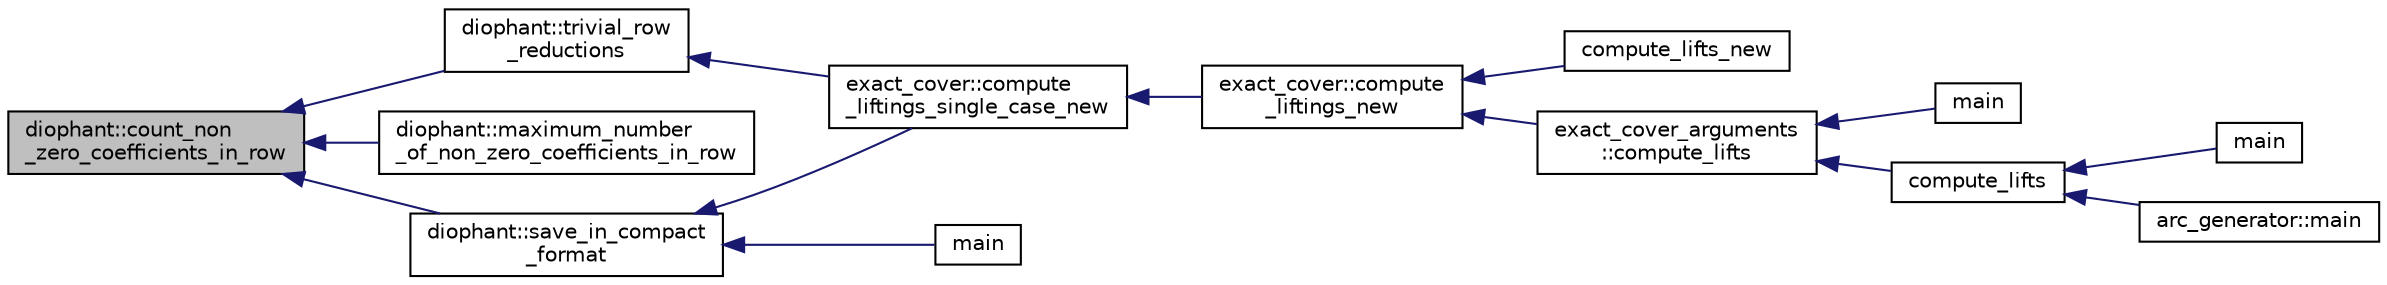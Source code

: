 digraph "diophant::count_non_zero_coefficients_in_row"
{
  edge [fontname="Helvetica",fontsize="10",labelfontname="Helvetica",labelfontsize="10"];
  node [fontname="Helvetica",fontsize="10",shape=record];
  rankdir="LR";
  Node94 [label="diophant::count_non\l_zero_coefficients_in_row",height=0.2,width=0.4,color="black", fillcolor="grey75", style="filled", fontcolor="black"];
  Node94 -> Node95 [dir="back",color="midnightblue",fontsize="10",style="solid",fontname="Helvetica"];
  Node95 [label="diophant::trivial_row\l_reductions",height=0.2,width=0.4,color="black", fillcolor="white", style="filled",URL="$d7/d9c/classdiophant.html#a8d22fc916f3a0dc96604759f1685c1a3"];
  Node95 -> Node96 [dir="back",color="midnightblue",fontsize="10",style="solid",fontname="Helvetica"];
  Node96 [label="exact_cover::compute\l_liftings_single_case_new",height=0.2,width=0.4,color="black", fillcolor="white", style="filled",URL="$df/d94/classexact__cover.html#ab111dd375f84d6f60ec7edeb2b18523e"];
  Node96 -> Node97 [dir="back",color="midnightblue",fontsize="10",style="solid",fontname="Helvetica"];
  Node97 [label="exact_cover::compute\l_liftings_new",height=0.2,width=0.4,color="black", fillcolor="white", style="filled",URL="$df/d94/classexact__cover.html#a1438b5e280f85abcabeb7f68eeabb72b"];
  Node97 -> Node98 [dir="back",color="midnightblue",fontsize="10",style="solid",fontname="Helvetica"];
  Node98 [label="compute_lifts_new",height=0.2,width=0.4,color="black", fillcolor="white", style="filled",URL="$d0/d76/tl__algebra__and__number__theory_8h.html#a7572cd3732ca8df324632282e9002dc4"];
  Node97 -> Node99 [dir="back",color="midnightblue",fontsize="10",style="solid",fontname="Helvetica"];
  Node99 [label="exact_cover_arguments\l::compute_lifts",height=0.2,width=0.4,color="black", fillcolor="white", style="filled",URL="$d3/dae/classexact__cover__arguments.html#ab0cdb09a17201c89aa9f83bd511dbbf7"];
  Node99 -> Node100 [dir="back",color="midnightblue",fontsize="10",style="solid",fontname="Helvetica"];
  Node100 [label="main",height=0.2,width=0.4,color="black", fillcolor="white", style="filled",URL="$dc/df8/spread__classify_8_c.html#a217dbf8b442f20279ea00b898af96f52"];
  Node99 -> Node101 [dir="back",color="midnightblue",fontsize="10",style="solid",fontname="Helvetica"];
  Node101 [label="compute_lifts",height=0.2,width=0.4,color="black", fillcolor="white", style="filled",URL="$d0/d76/tl__algebra__and__number__theory_8h.html#a82fe3b66a6f9d9075eb8847d7bfe556b"];
  Node101 -> Node102 [dir="back",color="midnightblue",fontsize="10",style="solid",fontname="Helvetica"];
  Node102 [label="main",height=0.2,width=0.4,color="black", fillcolor="white", style="filled",URL="$d1/d5e/blt__main_8_c.html#a217dbf8b442f20279ea00b898af96f52"];
  Node101 -> Node103 [dir="back",color="midnightblue",fontsize="10",style="solid",fontname="Helvetica"];
  Node103 [label="arc_generator::main",height=0.2,width=0.4,color="black", fillcolor="white", style="filled",URL="$d4/d21/classarc__generator.html#ad80140b51b165dad1fe6ab232be7829a"];
  Node94 -> Node104 [dir="back",color="midnightblue",fontsize="10",style="solid",fontname="Helvetica"];
  Node104 [label="diophant::maximum_number\l_of_non_zero_coefficients_in_row",height=0.2,width=0.4,color="black", fillcolor="white", style="filled",URL="$d7/d9c/classdiophant.html#a5644464dd4854d44f217534cd57aa740"];
  Node94 -> Node105 [dir="back",color="midnightblue",fontsize="10",style="solid",fontname="Helvetica"];
  Node105 [label="diophant::save_in_compact\l_format",height=0.2,width=0.4,color="black", fillcolor="white", style="filled",URL="$d7/d9c/classdiophant.html#a7119e1f2b15ffe94385227cf731b7e8e"];
  Node105 -> Node106 [dir="back",color="midnightblue",fontsize="10",style="solid",fontname="Helvetica"];
  Node106 [label="main",height=0.2,width=0.4,color="black", fillcolor="white", style="filled",URL="$d6/d12/puzzle_8_c.html#a840291bc02cba5474a4cb46a9b9566fe"];
  Node105 -> Node96 [dir="back",color="midnightblue",fontsize="10",style="solid",fontname="Helvetica"];
}
